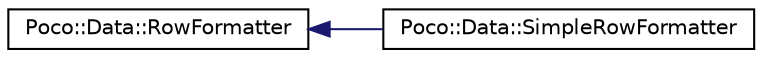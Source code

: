 digraph "Graphical Class Hierarchy"
{
 // LATEX_PDF_SIZE
  edge [fontname="Helvetica",fontsize="10",labelfontname="Helvetica",labelfontsize="10"];
  node [fontname="Helvetica",fontsize="10",shape=record];
  rankdir="LR";
  Node0 [label="Poco::Data::RowFormatter",height=0.2,width=0.4,color="black", fillcolor="white", style="filled",URL="$classPoco_1_1Data_1_1RowFormatter.html",tooltip=" "];
  Node0 -> Node1 [dir="back",color="midnightblue",fontsize="10",style="solid",fontname="Helvetica"];
  Node1 [label="Poco::Data::SimpleRowFormatter",height=0.2,width=0.4,color="black", fillcolor="white", style="filled",URL="$classPoco_1_1Data_1_1SimpleRowFormatter.html",tooltip="A simple row formatting class."];
}
